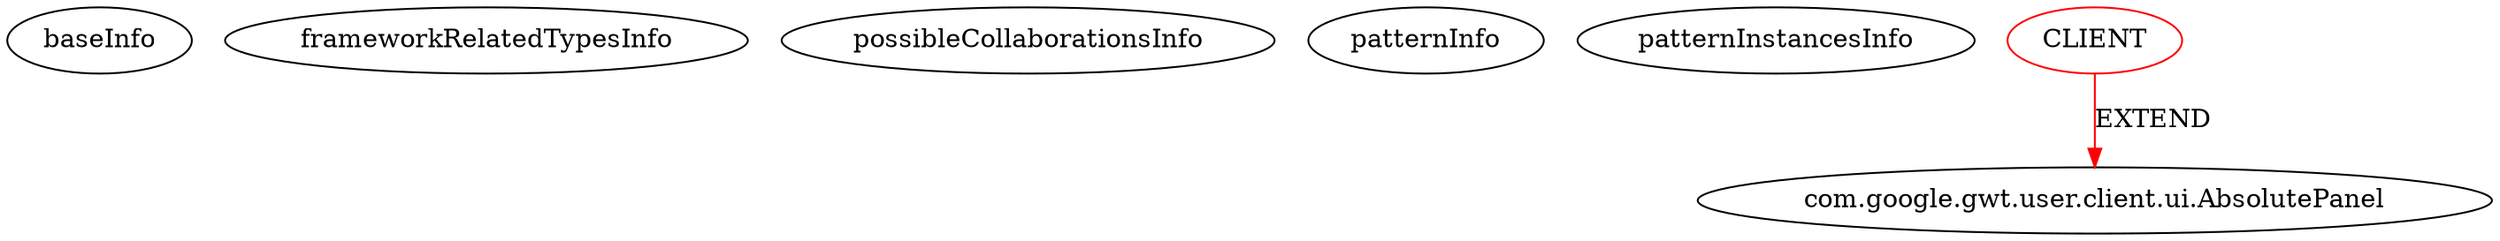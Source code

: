 digraph {
baseInfo[graphId=160,category="pattern",isAnonymous=false,possibleRelation=false]
frameworkRelatedTypesInfo[0="com.google.gwt.user.client.ui.AbsolutePanel"]
possibleCollaborationsInfo[]
patternInfo[frequency=2.0,patternRootClient=0]
patternInstancesInfo[0="MainMain-ChatCafeine~/MainMain-ChatCafeine/ChatCafeine-master/ChatCafeine/src/sources/client/vue/profil/FichePan.java~FichePan~276",1="MainMain-ChatCafeine~/MainMain-ChatCafeine/ChatCafeine-master/ChatCafeine/src/sources/client/vue/coffeeRoom/VueSalle.java~Case~243"]
1[label="com.google.gwt.user.client.ui.AbsolutePanel",vertexType="FRAMEWORK_CLASS_TYPE",isFrameworkType=false]
0[label="CLIENT",vertexType="ROOT_CLIENT_CLASS_DECLARATION",isFrameworkType=false,color=red]
0->1[label="EXTEND",color=red]
}
